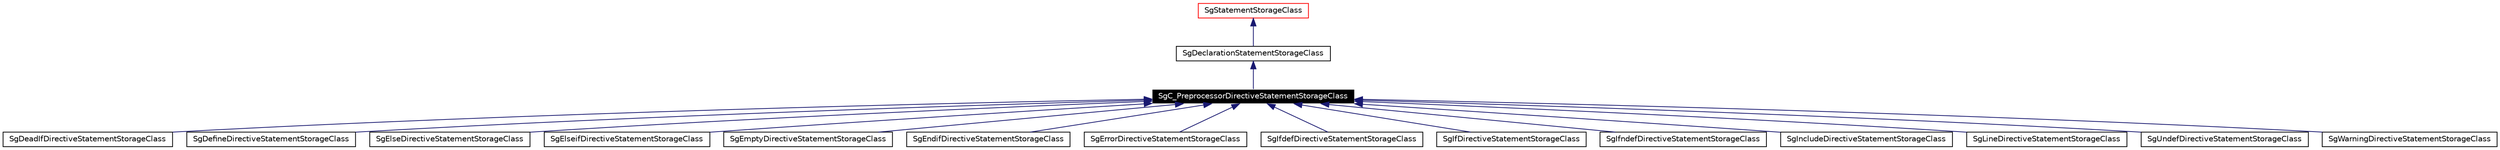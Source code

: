 digraph G
{
  edge [fontname="Helvetica",fontsize=10,labelfontname="Helvetica",labelfontsize=10];
  node [fontname="Helvetica",fontsize=10,shape=record];
  Node1 [label="SgC_PreprocessorDirectiveStatementStorageClass",height=0.2,width=0.4,color="white", fillcolor="black", style="filled" fontcolor="white"];
  Node2 -> Node1 [dir=back,color="midnightblue",fontsize=10,style="solid",fontname="Helvetica"];
  Node2 [label="SgDeclarationStatementStorageClass",height=0.2,width=0.4,color="black",URL="$classSgDeclarationStatementStorageClass.html"];
  Node3 -> Node2 [dir=back,color="midnightblue",fontsize=10,style="solid",fontname="Helvetica"];
  Node3 [label="SgStatementStorageClass",height=0.2,width=0.4,color="red",URL="$classSgStatementStorageClass.html"];
  Node1 -> Node4 [dir=back,color="midnightblue",fontsize=10,style="solid",fontname="Helvetica"];
  Node4 [label="SgDeadIfDirectiveStatementStorageClass",height=0.2,width=0.4,color="black",URL="$classSgDeadIfDirectiveStatementStorageClass.html"];
  Node1 -> Node5 [dir=back,color="midnightblue",fontsize=10,style="solid",fontname="Helvetica"];
  Node5 [label="SgDefineDirectiveStatementStorageClass",height=0.2,width=0.4,color="black",URL="$classSgDefineDirectiveStatementStorageClass.html"];
  Node1 -> Node6 [dir=back,color="midnightblue",fontsize=10,style="solid",fontname="Helvetica"];
  Node6 [label="SgElseDirectiveStatementStorageClass",height=0.2,width=0.4,color="black",URL="$classSgElseDirectiveStatementStorageClass.html"];
  Node1 -> Node7 [dir=back,color="midnightblue",fontsize=10,style="solid",fontname="Helvetica"];
  Node7 [label="SgElseifDirectiveStatementStorageClass",height=0.2,width=0.4,color="black",URL="$classSgElseifDirectiveStatementStorageClass.html"];
  Node1 -> Node8 [dir=back,color="midnightblue",fontsize=10,style="solid",fontname="Helvetica"];
  Node8 [label="SgEmptyDirectiveStatementStorageClass",height=0.2,width=0.4,color="black",URL="$classSgEmptyDirectiveStatementStorageClass.html"];
  Node1 -> Node9 [dir=back,color="midnightblue",fontsize=10,style="solid",fontname="Helvetica"];
  Node9 [label="SgEndifDirectiveStatementStorageClass",height=0.2,width=0.4,color="black",URL="$classSgEndifDirectiveStatementStorageClass.html"];
  Node1 -> Node10 [dir=back,color="midnightblue",fontsize=10,style="solid",fontname="Helvetica"];
  Node10 [label="SgErrorDirectiveStatementStorageClass",height=0.2,width=0.4,color="black",URL="$classSgErrorDirectiveStatementStorageClass.html"];
  Node1 -> Node11 [dir=back,color="midnightblue",fontsize=10,style="solid",fontname="Helvetica"];
  Node11 [label="SgIfdefDirectiveStatementStorageClass",height=0.2,width=0.4,color="black",URL="$classSgIfdefDirectiveStatementStorageClass.html"];
  Node1 -> Node12 [dir=back,color="midnightblue",fontsize=10,style="solid",fontname="Helvetica"];
  Node12 [label="SgIfDirectiveStatementStorageClass",height=0.2,width=0.4,color="black",URL="$classSgIfDirectiveStatementStorageClass.html"];
  Node1 -> Node13 [dir=back,color="midnightblue",fontsize=10,style="solid",fontname="Helvetica"];
  Node13 [label="SgIfndefDirectiveStatementStorageClass",height=0.2,width=0.4,color="black",URL="$classSgIfndefDirectiveStatementStorageClass.html"];
  Node1 -> Node14 [dir=back,color="midnightblue",fontsize=10,style="solid",fontname="Helvetica"];
  Node14 [label="SgIncludeDirectiveStatementStorageClass",height=0.2,width=0.4,color="black",URL="$classSgIncludeDirectiveStatementStorageClass.html"];
  Node1 -> Node15 [dir=back,color="midnightblue",fontsize=10,style="solid",fontname="Helvetica"];
  Node15 [label="SgLineDirectiveStatementStorageClass",height=0.2,width=0.4,color="black",URL="$classSgLineDirectiveStatementStorageClass.html"];
  Node1 -> Node16 [dir=back,color="midnightblue",fontsize=10,style="solid",fontname="Helvetica"];
  Node16 [label="SgUndefDirectiveStatementStorageClass",height=0.2,width=0.4,color="black",URL="$classSgUndefDirectiveStatementStorageClass.html"];
  Node1 -> Node17 [dir=back,color="midnightblue",fontsize=10,style="solid",fontname="Helvetica"];
  Node17 [label="SgWarningDirectiveStatementStorageClass",height=0.2,width=0.4,color="black",URL="$classSgWarningDirectiveStatementStorageClass.html"];
}

